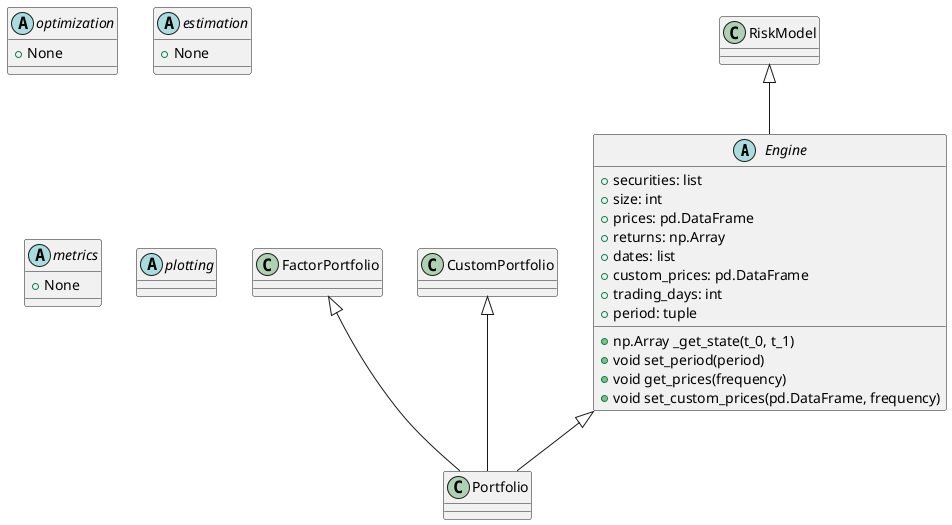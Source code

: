@startuml

abstract class Engine {
    + securities: list
    + size: int
    + prices: pd.DataFrame
    + returns: np.Array
    + dates: list
    + custom_prices: pd.DataFrame
    + trading_days: int
    + period: tuple
    + np.Array _get_state(t_0, t_1)
    + void set_period(period)
    + void get_prices(frequency)
    + void set_custom_prices(pd.DataFrame, frequency)
}

class Portfolio {
}

class FactorPortfolio {

}

class CustomPortfolio {

}

class RiskModel {

}

abstract class optimization {
    + None
}

abstract class estimation {
    + None
}


abstract class metrics {
    + None
}

abstract class plotting {

}



Engine <|-- Portfolio
FactorPortfolio <|-- Portfolio
CustomPortfolio <|-- Portfolio
RiskModel <|-- Engine

@enduml